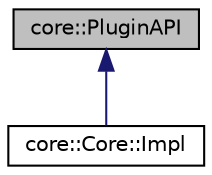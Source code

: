 digraph "core::PluginAPI"
{
 // LATEX_PDF_SIZE
  edge [fontname="Helvetica",fontsize="10",labelfontname="Helvetica",labelfontsize="10"];
  node [fontname="Helvetica",fontsize="10",shape=record];
  Node1 [label="core::PluginAPI",height=0.2,width=0.4,color="black", fillcolor="grey75", style="filled", fontcolor="black",tooltip=" "];
  Node1 -> Node2 [dir="back",color="midnightblue",fontsize="10",style="solid",fontname="Helvetica"];
  Node2 [label="core::Core::Impl",height=0.2,width=0.4,color="black", fillcolor="white", style="filled",URL="$d1/d15/structcore_1_1Core_1_1Impl.html",tooltip=" "];
}
